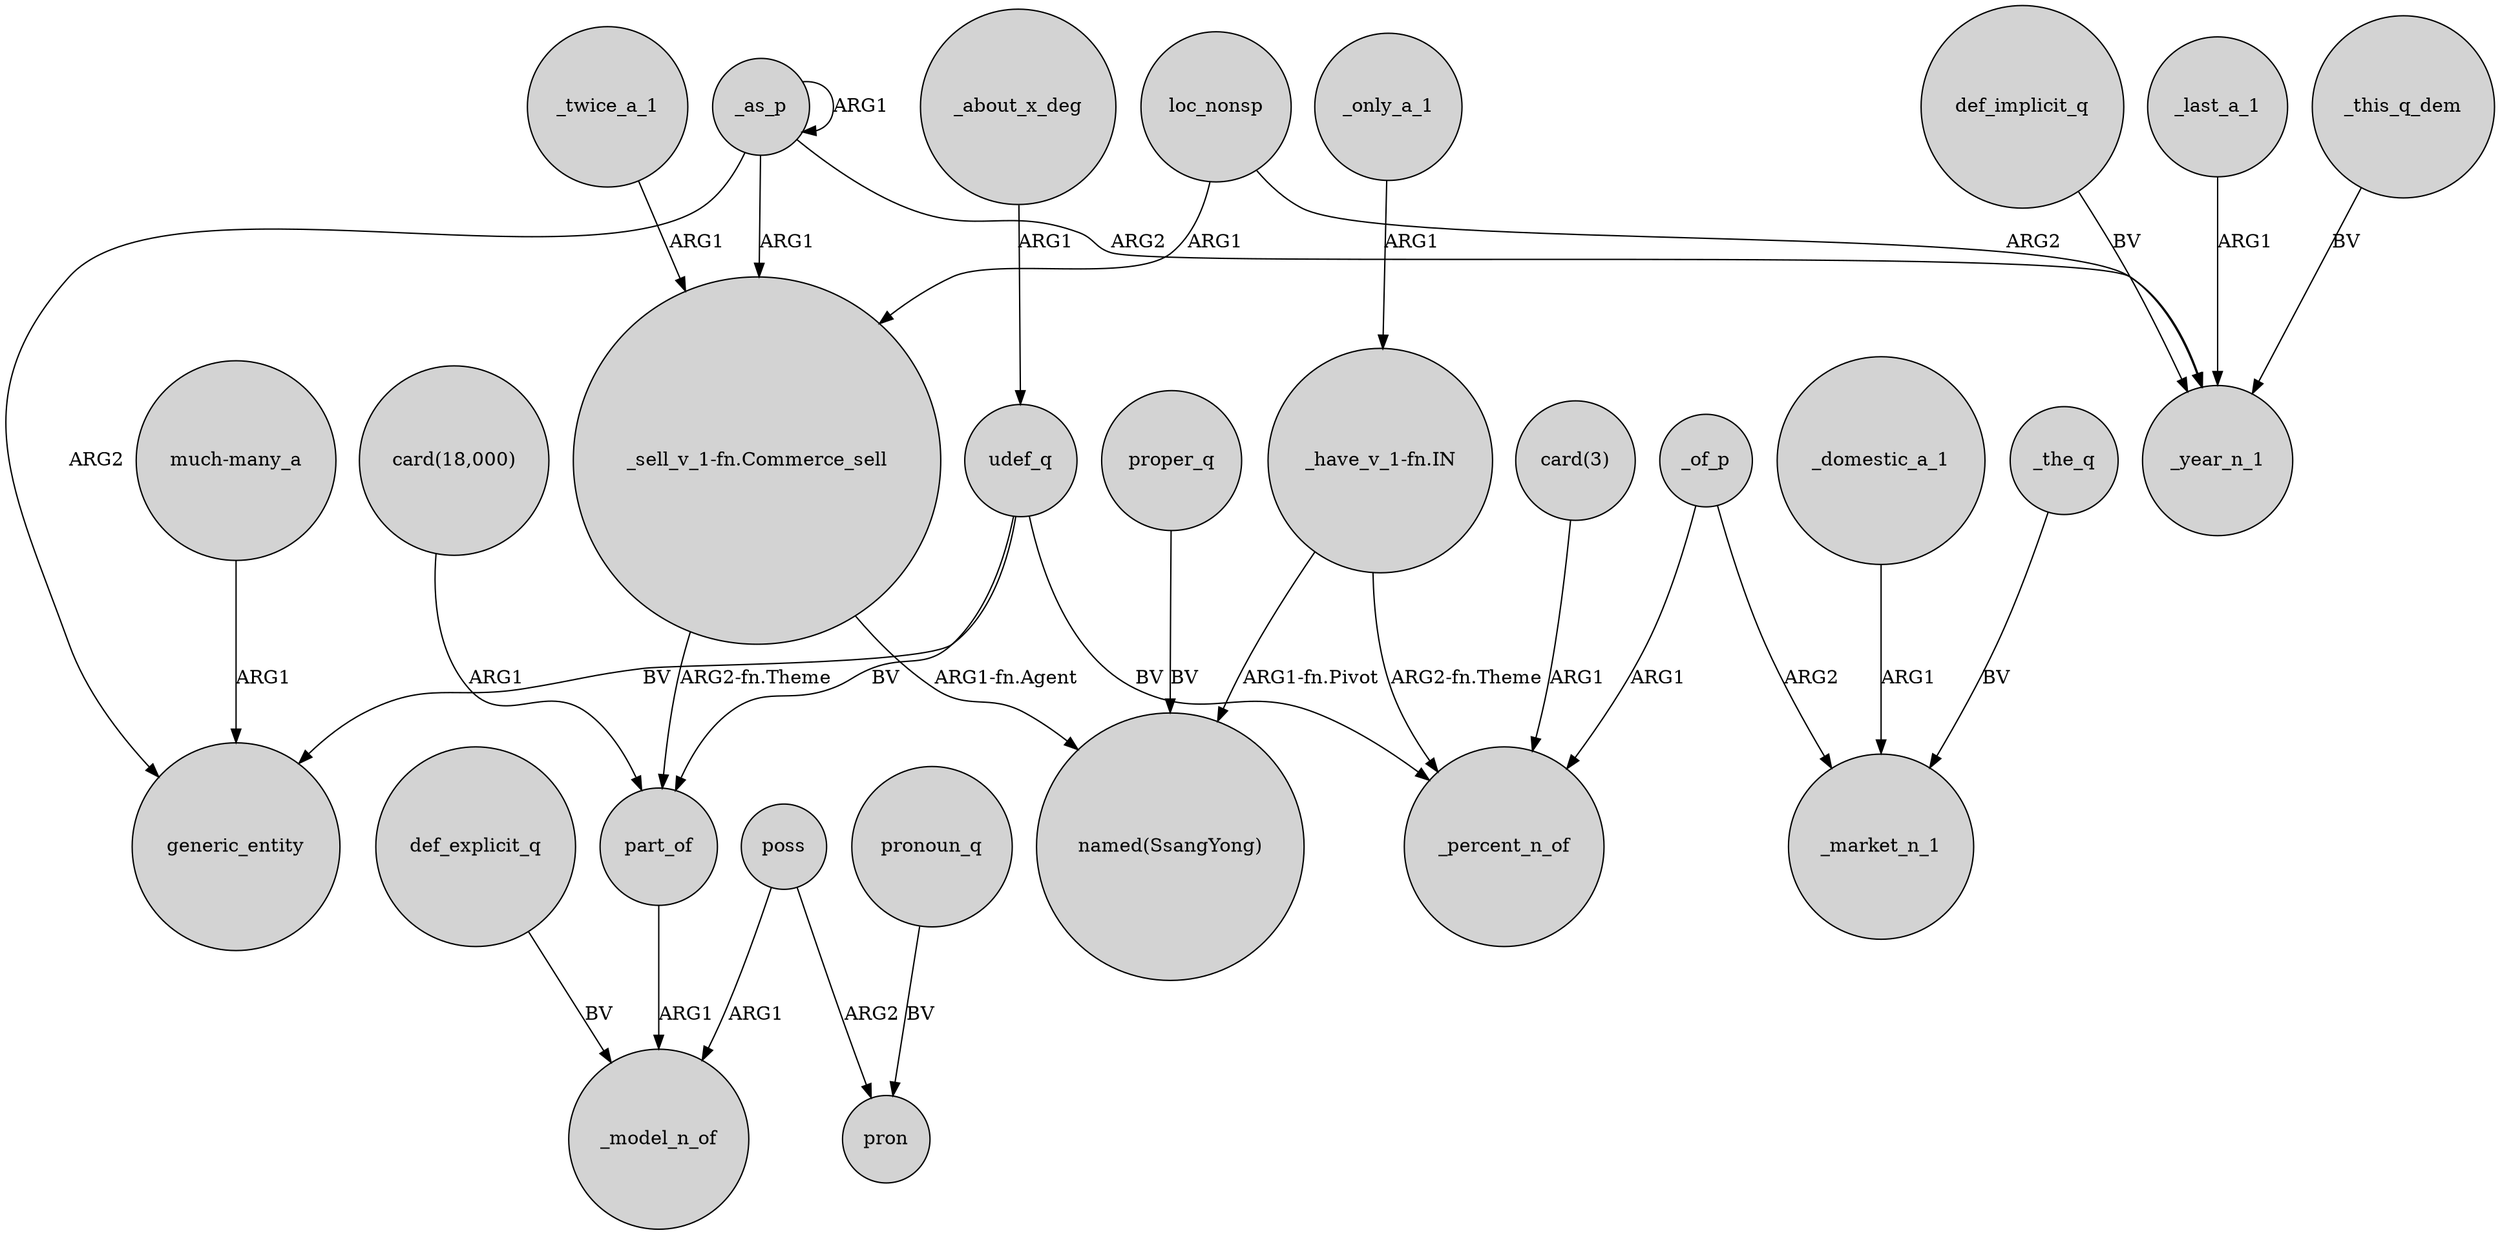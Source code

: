 digraph {
	node [shape=circle style=filled]
	udef_q -> part_of [label=BV]
	udef_q -> generic_entity [label=BV]
	poss -> pron [label=ARG2]
	def_implicit_q -> _year_n_1 [label=BV]
	"much-many_a" -> generic_entity [label=ARG1]
	_only_a_1 -> "_have_v_1-fn.IN" [label=ARG1]
	poss -> _model_n_of [label=ARG1]
	def_explicit_q -> _model_n_of [label=BV]
	_as_p -> generic_entity [label=ARG2]
	_domestic_a_1 -> _market_n_1 [label=ARG1]
	"card(18,000)" -> part_of [label=ARG1]
	"_have_v_1-fn.IN" -> _percent_n_of [label="ARG2-fn.Theme"]
	_about_x_deg -> udef_q [label=ARG1]
	_of_p -> _market_n_1 [label=ARG2]
	_of_p -> _percent_n_of [label=ARG1]
	pronoun_q -> pron [label=BV]
	_as_p -> _year_n_1 [label=ARG2]
	part_of -> _model_n_of [label=ARG1]
	"_sell_v_1-fn.Commerce_sell" -> part_of [label="ARG2-fn.Theme"]
	loc_nonsp -> _year_n_1 [label=ARG2]
	_last_a_1 -> _year_n_1 [label=ARG1]
	"_have_v_1-fn.IN" -> "named(SsangYong)" [label="ARG1-fn.Pivot"]
	_as_p -> "_sell_v_1-fn.Commerce_sell" [label=ARG1]
	udef_q -> _percent_n_of [label=BV]
	loc_nonsp -> "_sell_v_1-fn.Commerce_sell" [label=ARG1]
	"_sell_v_1-fn.Commerce_sell" -> "named(SsangYong)" [label="ARG1-fn.Agent"]
	_twice_a_1 -> "_sell_v_1-fn.Commerce_sell" [label=ARG1]
	_the_q -> _market_n_1 [label=BV]
	_as_p -> _as_p [label=ARG1]
	"card(3)" -> _percent_n_of [label=ARG1]
	proper_q -> "named(SsangYong)" [label=BV]
	_this_q_dem -> _year_n_1 [label=BV]
}
